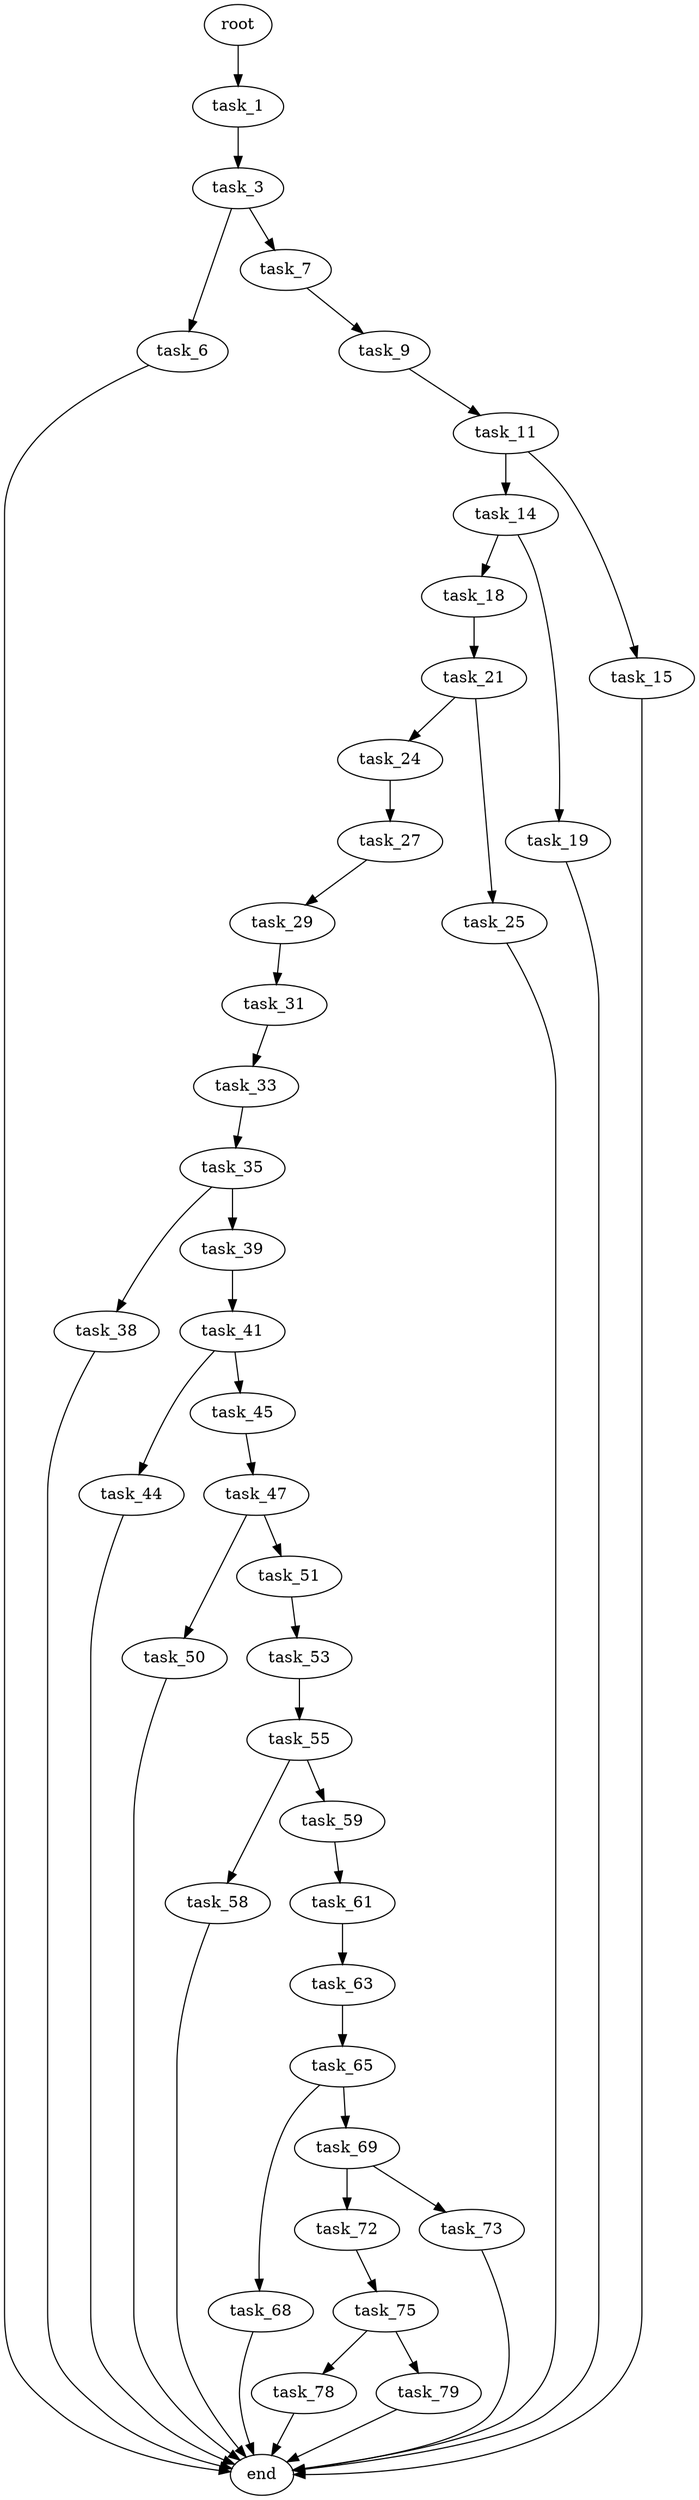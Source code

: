digraph G {
  root [size="0.000000"];
  task_1 [size="8589934592.000000"];
  task_3 [size="231928233984.000000"];
  task_6 [size="1845550335.000000"];
  task_7 [size="267776751270.000000"];
  end [size="0.000000"];
  task_9 [size="6921102458.000000"];
  task_11 [size="39156802481.000000"];
  task_14 [size="15863684693.000000"];
  task_15 [size="32815736259.000000"];
  task_18 [size="7201905008.000000"];
  task_19 [size="32050302578.000000"];
  task_21 [size="39938418280.000000"];
  task_24 [size="782757789696.000000"];
  task_25 [size="68719476736.000000"];
  task_27 [size="3948183637.000000"];
  task_29 [size="782757789696.000000"];
  task_31 [size="8217383302.000000"];
  task_33 [size="1177534930.000000"];
  task_35 [size="231928233984.000000"];
  task_38 [size="782757789696.000000"];
  task_39 [size="464398693309.000000"];
  task_41 [size="28991029248.000000"];
  task_44 [size="549755813888.000000"];
  task_45 [size="423050351100.000000"];
  task_47 [size="114077397032.000000"];
  task_50 [size="31940495342.000000"];
  task_51 [size="149024205854.000000"];
  task_53 [size="41411062102.000000"];
  task_55 [size="187852505592.000000"];
  task_58 [size="49674908446.000000"];
  task_59 [size="68719476736.000000"];
  task_61 [size="368293445632.000000"];
  task_63 [size="4672629557.000000"];
  task_65 [size="134217728000.000000"];
  task_68 [size="29239374980.000000"];
  task_69 [size="103754583198.000000"];
  task_72 [size="29735303392.000000"];
  task_73 [size="549755813888.000000"];
  task_75 [size="549755813888.000000"];
  task_78 [size="18329277057.000000"];
  task_79 [size="9798355522.000000"];

  root -> task_1 [size="1.000000"];
  task_1 -> task_3 [size="33554432.000000"];
  task_3 -> task_6 [size="301989888.000000"];
  task_3 -> task_7 [size="301989888.000000"];
  task_6 -> end [size="1.000000"];
  task_7 -> task_9 [size="679477248.000000"];
  task_9 -> task_11 [size="134217728.000000"];
  task_11 -> task_14 [size="838860800.000000"];
  task_11 -> task_15 [size="838860800.000000"];
  task_14 -> task_18 [size="75497472.000000"];
  task_14 -> task_19 [size="75497472.000000"];
  task_15 -> end [size="1.000000"];
  task_18 -> task_21 [size="411041792.000000"];
  task_19 -> end [size="1.000000"];
  task_21 -> task_24 [size="679477248.000000"];
  task_21 -> task_25 [size="679477248.000000"];
  task_24 -> task_27 [size="679477248.000000"];
  task_25 -> end [size="1.000000"];
  task_27 -> task_29 [size="75497472.000000"];
  task_29 -> task_31 [size="679477248.000000"];
  task_31 -> task_33 [size="679477248.000000"];
  task_33 -> task_35 [size="33554432.000000"];
  task_35 -> task_38 [size="301989888.000000"];
  task_35 -> task_39 [size="301989888.000000"];
  task_38 -> end [size="1.000000"];
  task_39 -> task_41 [size="411041792.000000"];
  task_41 -> task_44 [size="75497472.000000"];
  task_41 -> task_45 [size="75497472.000000"];
  task_44 -> end [size="1.000000"];
  task_45 -> task_47 [size="536870912.000000"];
  task_47 -> task_50 [size="411041792.000000"];
  task_47 -> task_51 [size="411041792.000000"];
  task_50 -> end [size="1.000000"];
  task_51 -> task_53 [size="209715200.000000"];
  task_53 -> task_55 [size="33554432.000000"];
  task_55 -> task_58 [size="134217728.000000"];
  task_55 -> task_59 [size="134217728.000000"];
  task_58 -> end [size="1.000000"];
  task_59 -> task_61 [size="134217728.000000"];
  task_61 -> task_63 [size="411041792.000000"];
  task_63 -> task_65 [size="134217728.000000"];
  task_65 -> task_68 [size="209715200.000000"];
  task_65 -> task_69 [size="209715200.000000"];
  task_68 -> end [size="1.000000"];
  task_69 -> task_72 [size="209715200.000000"];
  task_69 -> task_73 [size="209715200.000000"];
  task_72 -> task_75 [size="536870912.000000"];
  task_73 -> end [size="1.000000"];
  task_75 -> task_78 [size="536870912.000000"];
  task_75 -> task_79 [size="536870912.000000"];
  task_78 -> end [size="1.000000"];
  task_79 -> end [size="1.000000"];
}
